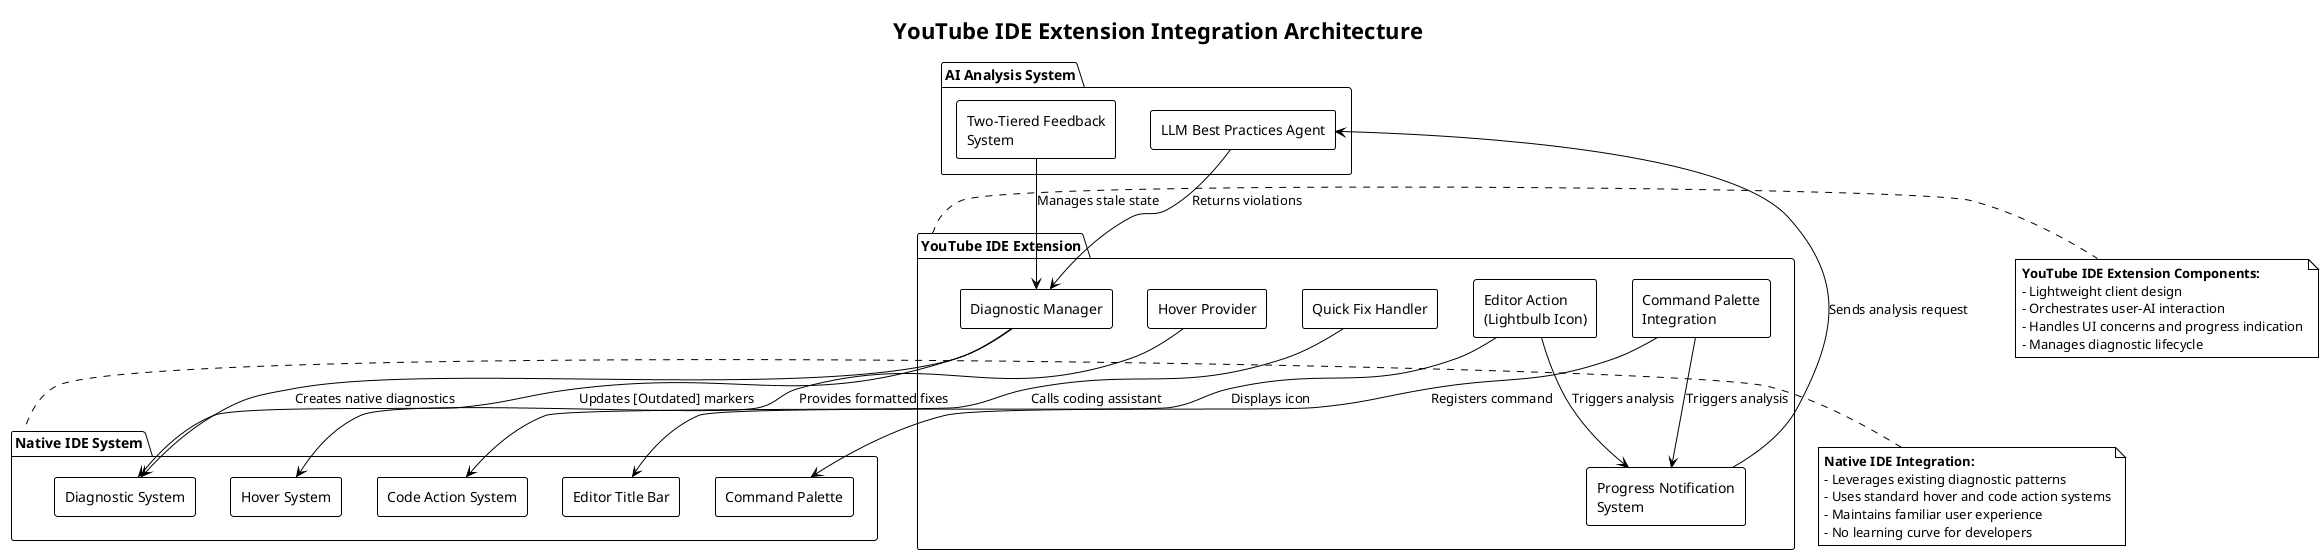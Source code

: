 @startuml IDE Integration Architecture
!theme plain
skinparam backgroundColor #FFFFFF

title YouTube IDE Extension Integration Architecture

package "YouTube IDE Extension" as Extension {
    rectangle "Editor Action\n(Lightbulb Icon)" as EditorAction
    rectangle "Command Palette\nIntegration" as CommandPalette
    rectangle "Progress Notification\nSystem" as Progress
    rectangle "Diagnostic Manager" as DiagnosticMgr
    rectangle "Hover Provider" as HoverProvider
    rectangle "Quick Fix Handler" as QuickFix
}

package "Native IDE System" as IDE {
    rectangle "Editor Title Bar" as TitleBar
    rectangle "Command Palette" as Palette
    rectangle "Diagnostic System" as DiagnosticSys
    rectangle "Hover System" as HoverSys
    rectangle "Code Action System" as CodeAction
}

package "AI Analysis System" as AI {
    rectangle "LLM Best Practices Agent" as Agent
    rectangle "Two-Tiered Feedback\nSystem" as FeedbackSystem
}

' Entry Points
EditorAction --> TitleBar : "Displays icon"
CommandPalette --> Palette : "Registers command"

' Analysis Flow
EditorAction --> Progress : "Triggers analysis"
CommandPalette --> Progress : "Triggers analysis"
Progress --> Agent : "Sends analysis request"
Agent --> DiagnosticMgr : "Returns violations"

' Feedback Integration
DiagnosticMgr --> DiagnosticSys : "Creates native diagnostics"
HoverProvider --> HoverSys : "Provides formatted fixes"
QuickFix --> CodeAction : "Calls coding assistant"

' Stale Detection
FeedbackSystem --> DiagnosticMgr : "Manages stale state"
DiagnosticMgr --> DiagnosticSys : "Updates [Outdated] markers"

note right of Extension
**YouTube IDE Extension Components:**
- Lightweight client design
- Orchestrates user-AI interaction
- Handles UI concerns and progress indication
- Manages diagnostic lifecycle
end note

note left of IDE
**Native IDE Integration:**
- Leverages existing diagnostic patterns
- Uses standard hover and code action systems
- Maintains familiar user experience
- No learning curve for developers
end note

@enduml
